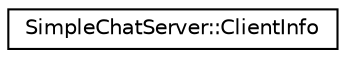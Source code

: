 digraph "Graphical Class Hierarchy"
{
 // LATEX_PDF_SIZE
  edge [fontname="Helvetica",fontsize="10",labelfontname="Helvetica",labelfontsize="10"];
  node [fontname="Helvetica",fontsize="10",shape=record];
  rankdir="LR";
  Node0 [label="SimpleChatServer::ClientInfo",height=0.2,width=0.4,color="black", fillcolor="white", style="filled",URL="$structSimpleChatServer_1_1ClientInfo.html",tooltip=" "];
}
